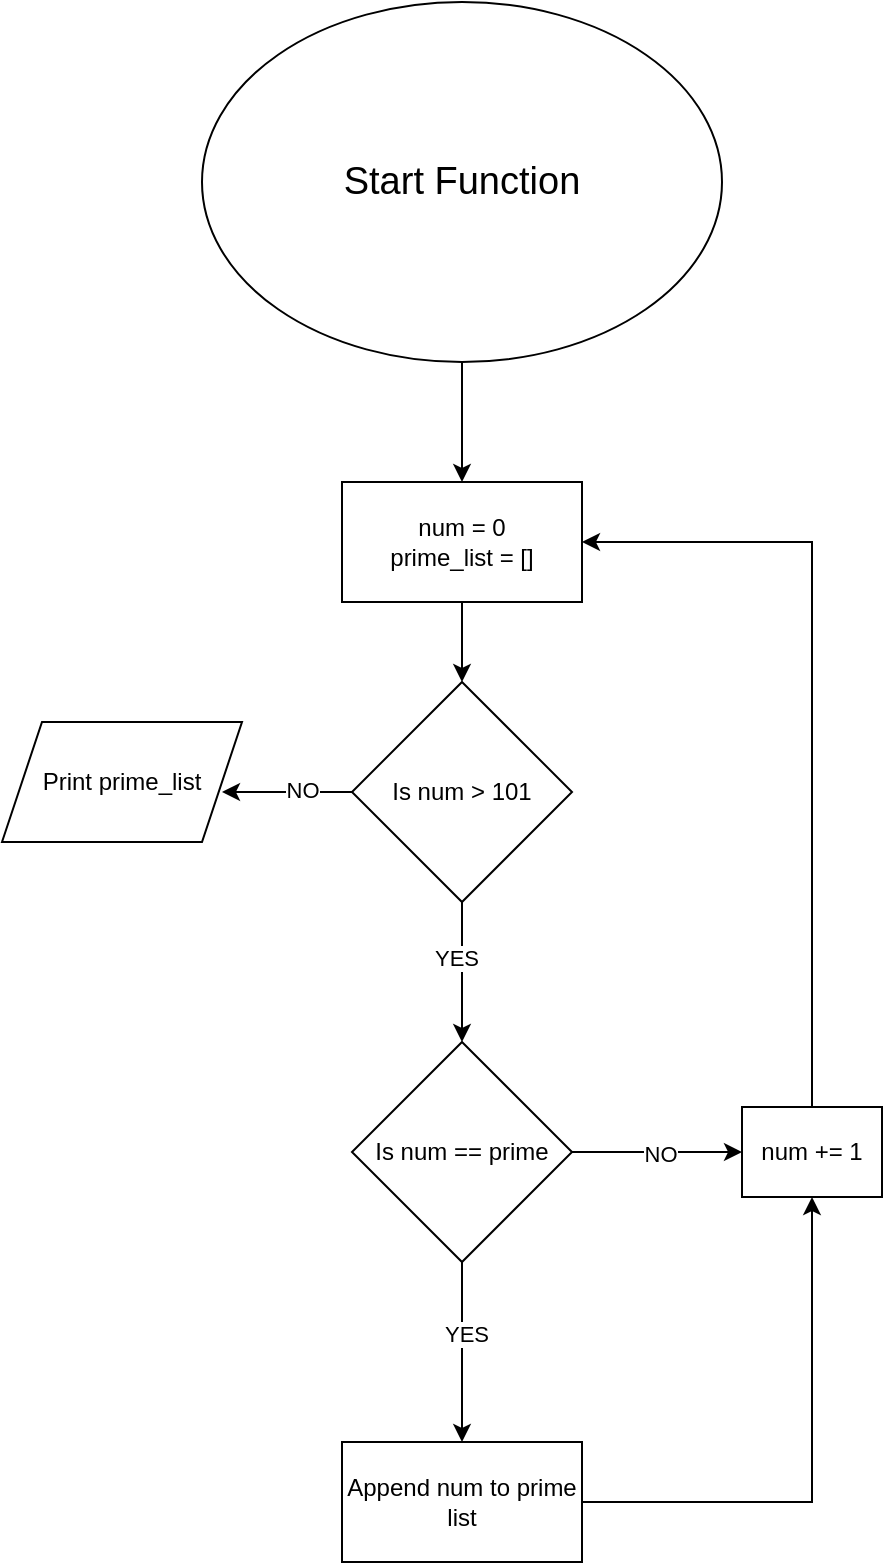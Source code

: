 <mxfile version="22.1.7" type="github">
  <diagram name="Page-1" id="9W5EAdGtC44kiYuYa2hc">
    <mxGraphModel dx="1050" dy="574" grid="1" gridSize="10" guides="1" tooltips="1" connect="1" arrows="1" fold="1" page="1" pageScale="1" pageWidth="850" pageHeight="1100" math="0" shadow="0">
      <root>
        <mxCell id="0" />
        <mxCell id="1" parent="0" />
        <mxCell id="KPeqagEkYrqyDwO1NMMB-2" style="edgeStyle=orthogonalEdgeStyle;rounded=0;orthogonalLoop=1;jettySize=auto;html=1;" edge="1" parent="1" source="KPeqagEkYrqyDwO1NMMB-1" target="KPeqagEkYrqyDwO1NMMB-3">
          <mxGeometry relative="1" as="geometry">
            <mxPoint x="400" y="350" as="targetPoint" />
          </mxGeometry>
        </mxCell>
        <mxCell id="KPeqagEkYrqyDwO1NMMB-1" value="&lt;font style=&quot;font-size: 19px;&quot;&gt;Start Function&lt;/font&gt;" style="ellipse;whiteSpace=wrap;html=1;" vertex="1" parent="1">
          <mxGeometry x="270" y="100" width="260" height="180" as="geometry" />
        </mxCell>
        <mxCell id="KPeqagEkYrqyDwO1NMMB-4" style="edgeStyle=orthogonalEdgeStyle;rounded=0;orthogonalLoop=1;jettySize=auto;html=1;" edge="1" parent="1" source="KPeqagEkYrqyDwO1NMMB-3">
          <mxGeometry relative="1" as="geometry">
            <mxPoint x="400" y="440" as="targetPoint" />
          </mxGeometry>
        </mxCell>
        <mxCell id="KPeqagEkYrqyDwO1NMMB-3" value="num = 0&lt;br&gt;prime_list = []" style="rounded=0;whiteSpace=wrap;html=1;" vertex="1" parent="1">
          <mxGeometry x="340" y="340" width="120" height="60" as="geometry" />
        </mxCell>
        <mxCell id="KPeqagEkYrqyDwO1NMMB-8" style="edgeStyle=orthogonalEdgeStyle;rounded=0;orthogonalLoop=1;jettySize=auto;html=1;entryX=0.5;entryY=0;entryDx=0;entryDy=0;" edge="1" parent="1" source="KPeqagEkYrqyDwO1NMMB-6" target="KPeqagEkYrqyDwO1NMMB-7">
          <mxGeometry relative="1" as="geometry" />
        </mxCell>
        <mxCell id="KPeqagEkYrqyDwO1NMMB-17" value="YES" style="edgeLabel;html=1;align=center;verticalAlign=middle;resizable=0;points=[];" vertex="1" connectable="0" parent="KPeqagEkYrqyDwO1NMMB-8">
          <mxGeometry x="-0.2" y="-3" relative="1" as="geometry">
            <mxPoint as="offset" />
          </mxGeometry>
        </mxCell>
        <mxCell id="KPeqagEkYrqyDwO1NMMB-9" style="edgeStyle=orthogonalEdgeStyle;rounded=0;orthogonalLoop=1;jettySize=auto;html=1;" edge="1" parent="1" source="KPeqagEkYrqyDwO1NMMB-6">
          <mxGeometry relative="1" as="geometry">
            <mxPoint x="280" y="495" as="targetPoint" />
          </mxGeometry>
        </mxCell>
        <mxCell id="KPeqagEkYrqyDwO1NMMB-16" value="NO" style="edgeLabel;html=1;align=center;verticalAlign=middle;resizable=0;points=[];" vertex="1" connectable="0" parent="KPeqagEkYrqyDwO1NMMB-9">
          <mxGeometry x="-0.225" y="-1" relative="1" as="geometry">
            <mxPoint as="offset" />
          </mxGeometry>
        </mxCell>
        <mxCell id="KPeqagEkYrqyDwO1NMMB-6" value="Is num &amp;gt; 101" style="rhombus;whiteSpace=wrap;html=1;" vertex="1" parent="1">
          <mxGeometry x="345" y="440" width="110" height="110" as="geometry" />
        </mxCell>
        <mxCell id="KPeqagEkYrqyDwO1NMMB-12" style="edgeStyle=orthogonalEdgeStyle;rounded=0;orthogonalLoop=1;jettySize=auto;html=1;" edge="1" parent="1" source="KPeqagEkYrqyDwO1NMMB-7">
          <mxGeometry relative="1" as="geometry">
            <mxPoint x="400" y="820" as="targetPoint" />
          </mxGeometry>
        </mxCell>
        <mxCell id="KPeqagEkYrqyDwO1NMMB-19" value="YES" style="edgeLabel;html=1;align=center;verticalAlign=middle;resizable=0;points=[];" vertex="1" connectable="0" parent="KPeqagEkYrqyDwO1NMMB-12">
          <mxGeometry x="-0.204" y="2" relative="1" as="geometry">
            <mxPoint as="offset" />
          </mxGeometry>
        </mxCell>
        <mxCell id="KPeqagEkYrqyDwO1NMMB-13" style="edgeStyle=orthogonalEdgeStyle;rounded=0;orthogonalLoop=1;jettySize=auto;html=1;exitX=1;exitY=0.5;exitDx=0;exitDy=0;" edge="1" parent="1" source="KPeqagEkYrqyDwO1NMMB-7" target="KPeqagEkYrqyDwO1NMMB-14">
          <mxGeometry relative="1" as="geometry">
            <mxPoint x="530" y="675" as="targetPoint" />
          </mxGeometry>
        </mxCell>
        <mxCell id="KPeqagEkYrqyDwO1NMMB-18" value="NO" style="edgeLabel;html=1;align=center;verticalAlign=middle;resizable=0;points=[];" vertex="1" connectable="0" parent="KPeqagEkYrqyDwO1NMMB-13">
          <mxGeometry x="0.026" y="-1" relative="1" as="geometry">
            <mxPoint as="offset" />
          </mxGeometry>
        </mxCell>
        <mxCell id="KPeqagEkYrqyDwO1NMMB-7" value="Is num == prime" style="rhombus;whiteSpace=wrap;html=1;" vertex="1" parent="1">
          <mxGeometry x="345" y="620" width="110" height="110" as="geometry" />
        </mxCell>
        <mxCell id="KPeqagEkYrqyDwO1NMMB-11" value="Print prime_list" style="shape=parallelogram;perimeter=parallelogramPerimeter;whiteSpace=wrap;html=1;fixedSize=1;" vertex="1" parent="1">
          <mxGeometry x="170" y="460" width="120" height="60" as="geometry" />
        </mxCell>
        <mxCell id="KPeqagEkYrqyDwO1NMMB-15" style="edgeStyle=orthogonalEdgeStyle;rounded=0;orthogonalLoop=1;jettySize=auto;html=1;entryX=1;entryY=0.5;entryDx=0;entryDy=0;" edge="1" parent="1" source="KPeqagEkYrqyDwO1NMMB-14" target="KPeqagEkYrqyDwO1NMMB-3">
          <mxGeometry relative="1" as="geometry">
            <Array as="points">
              <mxPoint x="575" y="370" />
            </Array>
          </mxGeometry>
        </mxCell>
        <mxCell id="KPeqagEkYrqyDwO1NMMB-14" value="num += 1" style="rounded=0;whiteSpace=wrap;html=1;" vertex="1" parent="1">
          <mxGeometry x="540" y="652.5" width="70" height="45" as="geometry" />
        </mxCell>
        <mxCell id="KPeqagEkYrqyDwO1NMMB-21" style="edgeStyle=orthogonalEdgeStyle;rounded=0;orthogonalLoop=1;jettySize=auto;html=1;entryX=0.5;entryY=1;entryDx=0;entryDy=0;" edge="1" parent="1" source="KPeqagEkYrqyDwO1NMMB-20" target="KPeqagEkYrqyDwO1NMMB-14">
          <mxGeometry relative="1" as="geometry" />
        </mxCell>
        <mxCell id="KPeqagEkYrqyDwO1NMMB-20" value="Append num to prime list" style="rounded=0;whiteSpace=wrap;html=1;" vertex="1" parent="1">
          <mxGeometry x="340" y="820" width="120" height="60" as="geometry" />
        </mxCell>
      </root>
    </mxGraphModel>
  </diagram>
</mxfile>
